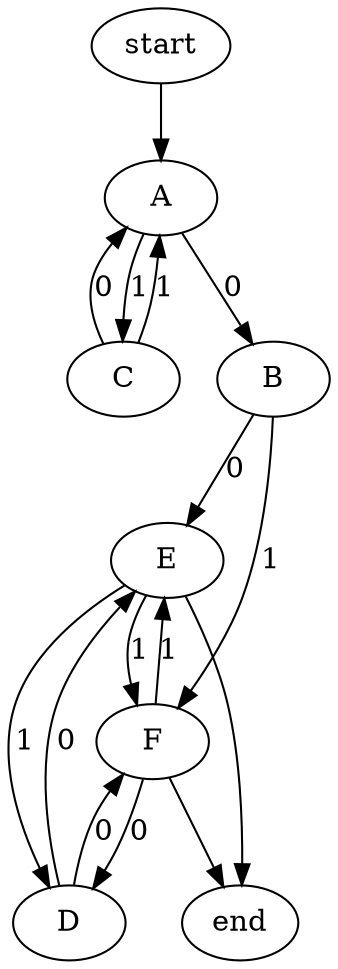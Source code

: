 digraph a {
  start -> A
  A -> C [label="1"]
  C -> A [label="1"]
  C -> A [label="0"]
  A -> B [label="0"]
  B -> E [label="0"]
  B -> F [label="1"]
  F -> E [label="1"]
  E -> F [label="1"]
  F -> D [label="0"]
  D -> F [label="0"]
  D -> E [label="0"]
  E -> D [label="1"]
  E -> end 
  F -> end
}
